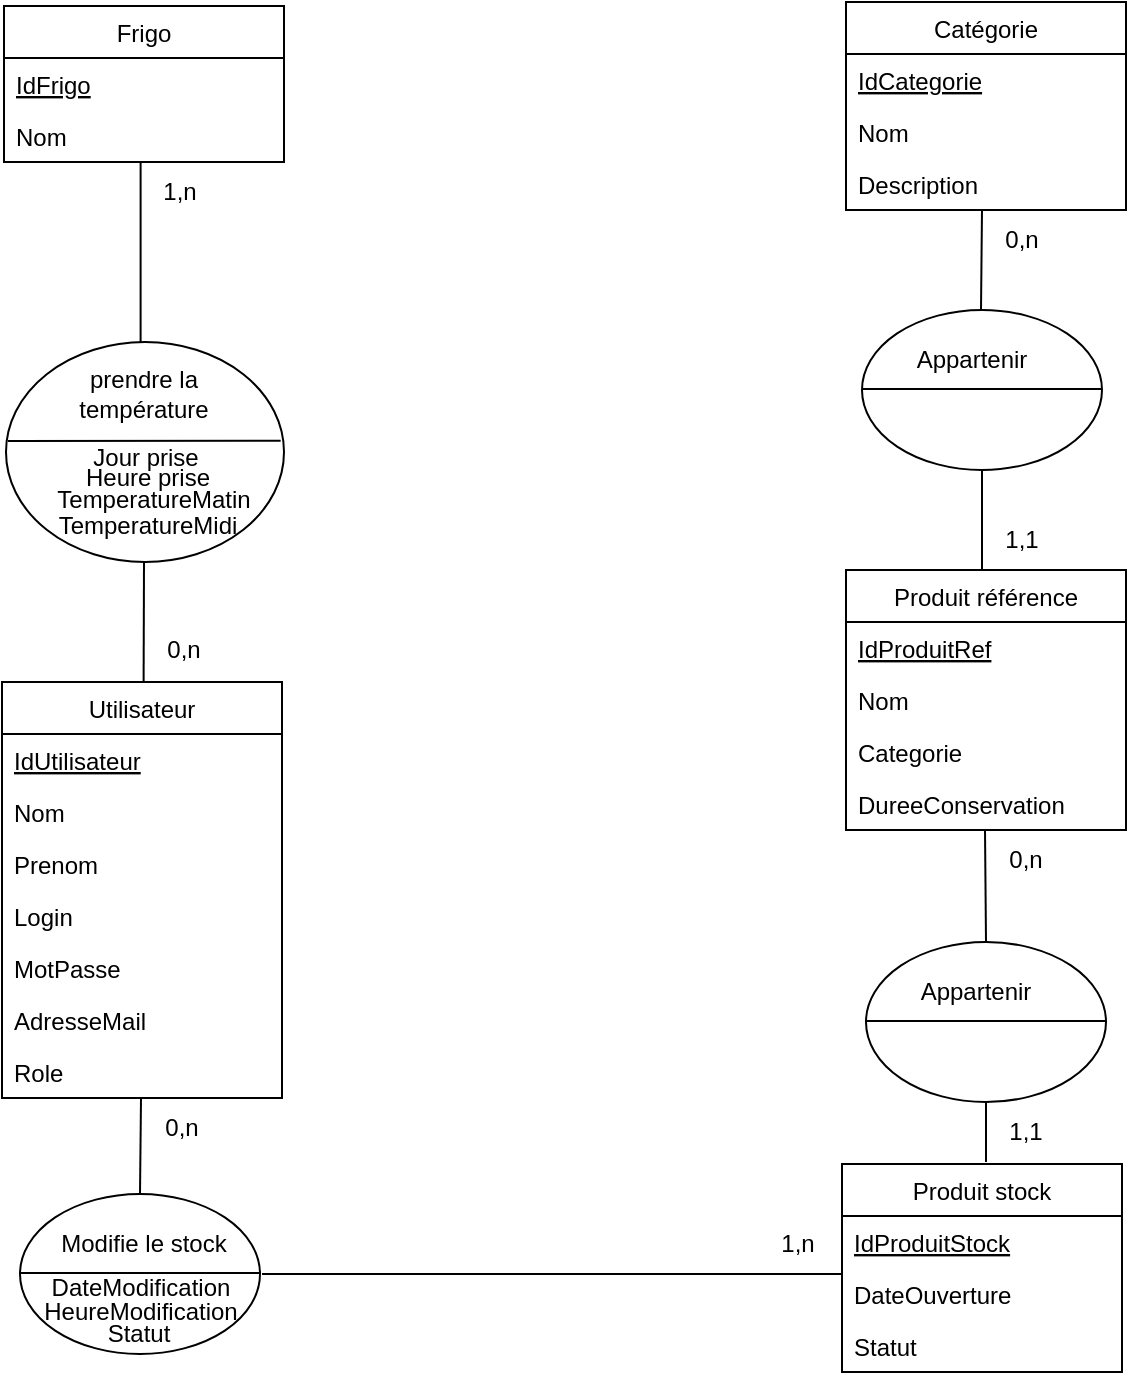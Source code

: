 <mxfile version="20.3.0" type="device"><diagram id="MUysy34x3CBfncez0ufr" name="Page-1"><mxGraphModel dx="275" dy="937" grid="1" gridSize="10" guides="1" tooltips="1" connect="1" arrows="1" fold="1" page="1" pageScale="1" pageWidth="827" pageHeight="1169" math="0" shadow="0"><root><mxCell id="0"/><mxCell id="1" parent="0"/><mxCell id="NTRGQ300d1L7g0f4Dxye-2" value="Utilisateur" style="swimlane;fontStyle=0;childLayout=stackLayout;horizontal=1;startSize=26;fillColor=none;horizontalStack=0;resizeParent=1;resizeParentMax=0;resizeLast=0;collapsible=1;marginBottom=0;" parent="1" vertex="1"><mxGeometry x="920" y="440" width="140" height="208" as="geometry"/></mxCell><mxCell id="NTRGQ300d1L7g0f4Dxye-3" value="IdUtilisateur" style="text;strokeColor=none;fillColor=none;align=left;verticalAlign=top;spacingLeft=4;spacingRight=4;overflow=hidden;rotatable=0;points=[[0,0.5],[1,0.5]];portConstraint=eastwest;fontStyle=4" parent="NTRGQ300d1L7g0f4Dxye-2" vertex="1"><mxGeometry y="26" width="140" height="26" as="geometry"/></mxCell><mxCell id="NTRGQ300d1L7g0f4Dxye-4" value="Nom&#10;" style="text;strokeColor=none;fillColor=none;align=left;verticalAlign=top;spacingLeft=4;spacingRight=4;overflow=hidden;rotatable=0;points=[[0,0.5],[1,0.5]];portConstraint=eastwest;" parent="NTRGQ300d1L7g0f4Dxye-2" vertex="1"><mxGeometry y="52" width="140" height="26" as="geometry"/></mxCell><mxCell id="NTRGQ300d1L7g0f4Dxye-5" value="Prenom" style="text;strokeColor=none;fillColor=none;align=left;verticalAlign=top;spacingLeft=4;spacingRight=4;overflow=hidden;rotatable=0;points=[[0,0.5],[1,0.5]];portConstraint=eastwest;" parent="NTRGQ300d1L7g0f4Dxye-2" vertex="1"><mxGeometry y="78" width="140" height="26" as="geometry"/></mxCell><mxCell id="NTRGQ300d1L7g0f4Dxye-6" value="Login&#10;" style="text;strokeColor=none;fillColor=none;align=left;verticalAlign=top;spacingLeft=4;spacingRight=4;overflow=hidden;rotatable=0;points=[[0,0.5],[1,0.5]];portConstraint=eastwest;" parent="NTRGQ300d1L7g0f4Dxye-2" vertex="1"><mxGeometry y="104" width="140" height="26" as="geometry"/></mxCell><mxCell id="NTRGQ300d1L7g0f4Dxye-7" value="MotPasse" style="text;strokeColor=none;fillColor=none;align=left;verticalAlign=top;spacingLeft=4;spacingRight=4;overflow=hidden;rotatable=0;points=[[0,0.5],[1,0.5]];portConstraint=eastwest;" parent="NTRGQ300d1L7g0f4Dxye-2" vertex="1"><mxGeometry y="130" width="140" height="26" as="geometry"/></mxCell><mxCell id="NTRGQ300d1L7g0f4Dxye-8" value="AdresseMail" style="text;strokeColor=none;fillColor=none;align=left;verticalAlign=top;spacingLeft=4;spacingRight=4;overflow=hidden;rotatable=0;points=[[0,0.5],[1,0.5]];portConstraint=eastwest;" parent="NTRGQ300d1L7g0f4Dxye-2" vertex="1"><mxGeometry y="156" width="140" height="26" as="geometry"/></mxCell><mxCell id="NTRGQ300d1L7g0f4Dxye-9" value="Role" style="text;strokeColor=none;fillColor=none;align=left;verticalAlign=top;spacingLeft=4;spacingRight=4;overflow=hidden;rotatable=0;points=[[0,0.5],[1,0.5]];portConstraint=eastwest;" parent="NTRGQ300d1L7g0f4Dxye-2" vertex="1"><mxGeometry y="182" width="140" height="26" as="geometry"/></mxCell><mxCell id="xQkFzJttqZkX3oCNgM8k-1" value="Produit référence" style="swimlane;fontStyle=0;childLayout=stackLayout;horizontal=1;startSize=26;fillColor=none;horizontalStack=0;resizeParent=1;resizeParentMax=0;resizeLast=0;collapsible=1;marginBottom=0;" parent="1" vertex="1"><mxGeometry x="1342" y="384" width="140" height="130" as="geometry"/></mxCell><mxCell id="xQkFzJttqZkX3oCNgM8k-2" value="IdProduitRef" style="text;strokeColor=none;fillColor=none;align=left;verticalAlign=top;spacingLeft=4;spacingRight=4;overflow=hidden;rotatable=0;points=[[0,0.5],[1,0.5]];portConstraint=eastwest;fontStyle=4" parent="xQkFzJttqZkX3oCNgM8k-1" vertex="1"><mxGeometry y="26" width="140" height="26" as="geometry"/></mxCell><mxCell id="xQkFzJttqZkX3oCNgM8k-3" value="Nom&#10;" style="text;strokeColor=none;fillColor=none;align=left;verticalAlign=top;spacingLeft=4;spacingRight=4;overflow=hidden;rotatable=0;points=[[0,0.5],[1,0.5]];portConstraint=eastwest;" parent="xQkFzJttqZkX3oCNgM8k-1" vertex="1"><mxGeometry y="52" width="140" height="26" as="geometry"/></mxCell><mxCell id="xQkFzJttqZkX3oCNgM8k-4" value="Categorie" style="text;strokeColor=none;fillColor=none;align=left;verticalAlign=top;spacingLeft=4;spacingRight=4;overflow=hidden;rotatable=0;points=[[0,0.5],[1,0.5]];portConstraint=eastwest;" parent="xQkFzJttqZkX3oCNgM8k-1" vertex="1"><mxGeometry y="78" width="140" height="26" as="geometry"/></mxCell><mxCell id="xQkFzJttqZkX3oCNgM8k-99" value="DureeConservation " style="text;strokeColor=none;fillColor=none;align=left;verticalAlign=top;spacingLeft=4;spacingRight=4;overflow=hidden;rotatable=0;points=[[0,0.5],[1,0.5]];portConstraint=eastwest;" parent="xQkFzJttqZkX3oCNgM8k-1" vertex="1"><mxGeometry y="104" width="140" height="26" as="geometry"/></mxCell><mxCell id="xQkFzJttqZkX3oCNgM8k-9" value="Produit stock" style="swimlane;fontStyle=0;childLayout=stackLayout;horizontal=1;startSize=26;fillColor=none;horizontalStack=0;resizeParent=1;resizeParentMax=0;resizeLast=0;collapsible=1;marginBottom=0;" parent="1" vertex="1"><mxGeometry x="1340" y="681" width="140" height="104" as="geometry"/></mxCell><mxCell id="xQkFzJttqZkX3oCNgM8k-10" value="IdProduitStock" style="text;strokeColor=none;fillColor=none;align=left;verticalAlign=top;spacingLeft=4;spacingRight=4;overflow=hidden;rotatable=0;points=[[0,0.5],[1,0.5]];portConstraint=eastwest;fontStyle=4" parent="xQkFzJttqZkX3oCNgM8k-9" vertex="1"><mxGeometry y="26" width="140" height="26" as="geometry"/></mxCell><mxCell id="xQkFzJttqZkX3oCNgM8k-11" value="DateOuverture" style="text;strokeColor=none;fillColor=none;align=left;verticalAlign=top;spacingLeft=4;spacingRight=4;overflow=hidden;rotatable=0;points=[[0,0.5],[1,0.5]];portConstraint=eastwest;" parent="xQkFzJttqZkX3oCNgM8k-9" vertex="1"><mxGeometry y="52" width="140" height="26" as="geometry"/></mxCell><mxCell id="xQkFzJttqZkX3oCNgM8k-12" value="Statut" style="text;strokeColor=none;fillColor=none;align=left;verticalAlign=top;spacingLeft=4;spacingRight=4;overflow=hidden;rotatable=0;points=[[0,0.5],[1,0.5]];portConstraint=eastwest;" parent="xQkFzJttqZkX3oCNgM8k-9" vertex="1"><mxGeometry y="78" width="140" height="26" as="geometry"/></mxCell><mxCell id="xQkFzJttqZkX3oCNgM8k-20" value="" style="ellipse;whiteSpace=wrap;html=1;" parent="1" vertex="1"><mxGeometry x="1352" y="570" width="120" height="80" as="geometry"/></mxCell><mxCell id="xQkFzJttqZkX3oCNgM8k-21" value="" style="endArrow=none;html=1;rounded=0;" parent="1" edge="1"><mxGeometry width="50" height="50" relative="1" as="geometry"><mxPoint x="1352" y="609.5" as="sourcePoint"/><mxPoint x="1472" y="609.5" as="targetPoint"/></mxGeometry></mxCell><mxCell id="xQkFzJttqZkX3oCNgM8k-22" value="Appartenir" style="text;html=1;strokeColor=none;fillColor=none;align=center;verticalAlign=middle;whiteSpace=wrap;rounded=0;" parent="1" vertex="1"><mxGeometry x="1362" y="580" width="90" height="30" as="geometry"/></mxCell><mxCell id="xQkFzJttqZkX3oCNgM8k-23" value="" style="endArrow=none;html=1;rounded=0;entryX=0.5;entryY=1;entryDx=0;entryDy=0;exitX=0;exitY=1;exitDx=0;exitDy=0;" parent="1" source="xQkFzJttqZkX3oCNgM8k-27" target="xQkFzJttqZkX3oCNgM8k-20" edge="1"><mxGeometry width="50" height="50" relative="1" as="geometry"><mxPoint x="1412" y="774" as="sourcePoint"/><mxPoint x="1412" y="704" as="targetPoint"/></mxGeometry></mxCell><mxCell id="xQkFzJttqZkX3oCNgM8k-24" value="" style="endArrow=none;html=1;rounded=0;entryX=0.5;entryY=1;entryDx=0;entryDy=0;" parent="1" edge="1"><mxGeometry width="50" height="50" relative="1" as="geometry"><mxPoint x="1412" y="570" as="sourcePoint"/><mxPoint x="1411.5" y="514" as="targetPoint"/></mxGeometry></mxCell><mxCell id="xQkFzJttqZkX3oCNgM8k-27" value="1,1" style="text;html=1;strokeColor=none;fillColor=none;align=center;verticalAlign=middle;whiteSpace=wrap;rounded=0;" parent="1" vertex="1"><mxGeometry x="1412" y="650" width="40" height="30" as="geometry"/></mxCell><mxCell id="xQkFzJttqZkX3oCNgM8k-28" value="0,n" style="text;html=1;strokeColor=none;fillColor=none;align=center;verticalAlign=middle;whiteSpace=wrap;rounded=0;" parent="1" vertex="1"><mxGeometry x="1412" y="514" width="40" height="30" as="geometry"/></mxCell><mxCell id="xQkFzJttqZkX3oCNgM8k-57" value="" style="endArrow=none;html=1;rounded=0;entryX=0.5;entryY=1;entryDx=0;entryDy=0;exitX=0.5;exitY=0;exitDx=0;exitDy=0;" parent="1" source="xQkFzJttqZkX3oCNgM8k-86" edge="1"><mxGeometry width="50" height="50" relative="1" as="geometry"><mxPoint x="1000" y="690" as="sourcePoint"/><mxPoint x="989.5" y="648" as="targetPoint"/></mxGeometry></mxCell><mxCell id="xQkFzJttqZkX3oCNgM8k-58" value="" style="endArrow=none;html=1;rounded=0;" parent="1" edge="1"><mxGeometry width="50" height="50" relative="1" as="geometry"><mxPoint x="1050" y="736" as="sourcePoint"/><mxPoint x="1340" y="736" as="targetPoint"/></mxGeometry></mxCell><mxCell id="xQkFzJttqZkX3oCNgM8k-59" value="0,n" style="text;html=1;strokeColor=none;fillColor=none;align=center;verticalAlign=middle;whiteSpace=wrap;rounded=0;" parent="1" vertex="1"><mxGeometry x="990" y="648" width="40" height="30" as="geometry"/></mxCell><mxCell id="xQkFzJttqZkX3oCNgM8k-60" value="1,n" style="text;html=1;strokeColor=none;fillColor=none;align=center;verticalAlign=middle;whiteSpace=wrap;rounded=0;" parent="1" vertex="1"><mxGeometry x="1298" y="706" width="40" height="30" as="geometry"/></mxCell><mxCell id="xQkFzJttqZkX3oCNgM8k-68" value="Frigo" style="swimlane;fontStyle=0;childLayout=stackLayout;horizontal=1;startSize=26;fillColor=none;horizontalStack=0;resizeParent=1;resizeParentMax=0;resizeLast=0;collapsible=1;marginBottom=0;" parent="1" vertex="1"><mxGeometry x="921" y="102" width="140" height="78" as="geometry"/></mxCell><mxCell id="xQkFzJttqZkX3oCNgM8k-69" value="IdFrigo" style="text;strokeColor=none;fillColor=none;align=left;verticalAlign=top;spacingLeft=4;spacingRight=4;overflow=hidden;rotatable=0;points=[[0,0.5],[1,0.5]];portConstraint=eastwest;fontStyle=4" parent="xQkFzJttqZkX3oCNgM8k-68" vertex="1"><mxGeometry y="26" width="140" height="26" as="geometry"/></mxCell><mxCell id="xQkFzJttqZkX3oCNgM8k-70" value="Nom" style="text;strokeColor=none;fillColor=none;align=left;verticalAlign=top;spacingLeft=4;spacingRight=4;overflow=hidden;rotatable=0;points=[[0,0.5],[1,0.5]];portConstraint=eastwest;" parent="xQkFzJttqZkX3oCNgM8k-68" vertex="1"><mxGeometry y="52" width="140" height="26" as="geometry"/></mxCell><mxCell id="xQkFzJttqZkX3oCNgM8k-72" value="" style="ellipse;whiteSpace=wrap;html=1;" parent="1" vertex="1"><mxGeometry x="922" y="270" width="139" height="110" as="geometry"/></mxCell><mxCell id="xQkFzJttqZkX3oCNgM8k-73" value="" style="endArrow=none;html=1;rounded=0;entryX=0.988;entryY=0.449;entryDx=0;entryDy=0;entryPerimeter=0;" parent="1" target="xQkFzJttqZkX3oCNgM8k-72" edge="1"><mxGeometry width="50" height="50" relative="1" as="geometry"><mxPoint x="923" y="319.5" as="sourcePoint"/><mxPoint x="1043" y="319.5" as="targetPoint"/></mxGeometry></mxCell><mxCell id="xQkFzJttqZkX3oCNgM8k-74" value="0,n" style="text;html=1;strokeColor=none;fillColor=none;align=center;verticalAlign=middle;whiteSpace=wrap;rounded=0;" parent="1" vertex="1"><mxGeometry x="991" y="409" width="40" height="30" as="geometry"/></mxCell><mxCell id="xQkFzJttqZkX3oCNgM8k-75" value="prendre la température" style="text;html=1;strokeColor=none;fillColor=none;align=center;verticalAlign=middle;whiteSpace=wrap;rounded=0;" parent="1" vertex="1"><mxGeometry x="941" y="281" width="100" height="30" as="geometry"/></mxCell><mxCell id="xQkFzJttqZkX3oCNgM8k-76" value="Jour prise" style="text;html=1;strokeColor=none;fillColor=none;align=center;verticalAlign=middle;whiteSpace=wrap;rounded=0;" parent="1" vertex="1"><mxGeometry x="957" y="318" width="70" height="19" as="geometry"/></mxCell><mxCell id="xQkFzJttqZkX3oCNgM8k-78" value="Heure prise" style="text;html=1;strokeColor=none;fillColor=none;align=center;verticalAlign=middle;whiteSpace=wrap;rounded=0;" parent="1" vertex="1"><mxGeometry x="958" y="323" width="70" height="30" as="geometry"/></mxCell><mxCell id="xQkFzJttqZkX3oCNgM8k-79" value="TemperatureMatin" style="text;html=1;strokeColor=none;fillColor=none;align=center;verticalAlign=middle;whiteSpace=wrap;rounded=0;" parent="1" vertex="1"><mxGeometry x="932" y="338" width="128" height="21" as="geometry"/></mxCell><mxCell id="xQkFzJttqZkX3oCNgM8k-86" value="" style="ellipse;whiteSpace=wrap;html=1;" parent="1" vertex="1"><mxGeometry x="929" y="696" width="120" height="80" as="geometry"/></mxCell><mxCell id="xQkFzJttqZkX3oCNgM8k-87" value="" style="endArrow=none;html=1;rounded=0;" parent="1" edge="1"><mxGeometry width="50" height="50" relative="1" as="geometry"><mxPoint x="929" y="735.5" as="sourcePoint"/><mxPoint x="1049" y="735.5" as="targetPoint"/></mxGeometry></mxCell><mxCell id="xQkFzJttqZkX3oCNgM8k-88" value="Modifie le stock" style="text;html=1;strokeColor=none;fillColor=none;align=center;verticalAlign=middle;whiteSpace=wrap;rounded=0;" parent="1" vertex="1"><mxGeometry x="946" y="706" width="90" height="30" as="geometry"/></mxCell><mxCell id="xQkFzJttqZkX3oCNgM8k-89" value="DateModification" style="text;html=1;strokeColor=none;fillColor=none;align=center;verticalAlign=middle;whiteSpace=wrap;rounded=0;" parent="1" vertex="1"><mxGeometry x="942" y="731" width="95" height="24" as="geometry"/></mxCell><mxCell id="xQkFzJttqZkX3oCNgM8k-90" value="Statut" style="text;html=1;strokeColor=none;fillColor=none;align=center;verticalAlign=middle;whiteSpace=wrap;rounded=0;" parent="1" vertex="1"><mxGeometry x="944" y="757" width="89" height="18" as="geometry"/></mxCell><mxCell id="xQkFzJttqZkX3oCNgM8k-91" value="HeureModification" style="text;html=1;strokeColor=none;fillColor=none;align=center;verticalAlign=middle;whiteSpace=wrap;rounded=0;" parent="1" vertex="1"><mxGeometry x="931.5" y="747" width="115" height="16" as="geometry"/></mxCell><mxCell id="xQkFzJttqZkX3oCNgM8k-92" value="" style="endArrow=none;html=1;rounded=0;" parent="1" edge="1"><mxGeometry width="50" height="50" relative="1" as="geometry"><mxPoint x="990.8" y="440" as="sourcePoint"/><mxPoint x="991" y="380" as="targetPoint"/></mxGeometry></mxCell><mxCell id="xQkFzJttqZkX3oCNgM8k-93" value="" style="endArrow=none;html=1;rounded=0;entryX=0.5;entryY=1;entryDx=0;entryDy=0;" parent="1" edge="1"><mxGeometry width="50" height="50" relative="1" as="geometry"><mxPoint x="989.3" y="270" as="sourcePoint"/><mxPoint x="989.3" y="180" as="targetPoint"/></mxGeometry></mxCell><mxCell id="xQkFzJttqZkX3oCNgM8k-94" value="1,n" style="text;html=1;strokeColor=none;fillColor=none;align=center;verticalAlign=middle;whiteSpace=wrap;rounded=0;" parent="1" vertex="1"><mxGeometry x="989" y="180" width="40" height="30" as="geometry"/></mxCell><mxCell id="xQkFzJttqZkX3oCNgM8k-100" value="Catégorie" style="swimlane;fontStyle=0;childLayout=stackLayout;horizontal=1;startSize=26;fillColor=none;horizontalStack=0;resizeParent=1;resizeParentMax=0;resizeLast=0;collapsible=1;marginBottom=0;" parent="1" vertex="1"><mxGeometry x="1342" y="100" width="140" height="104" as="geometry"/></mxCell><mxCell id="xQkFzJttqZkX3oCNgM8k-101" value="IdCategorie" style="text;strokeColor=none;fillColor=none;align=left;verticalAlign=top;spacingLeft=4;spacingRight=4;overflow=hidden;rotatable=0;points=[[0,0.5],[1,0.5]];portConstraint=eastwest;fontStyle=4" parent="xQkFzJttqZkX3oCNgM8k-100" vertex="1"><mxGeometry y="26" width="140" height="26" as="geometry"/></mxCell><mxCell id="xQkFzJttqZkX3oCNgM8k-102" value="Nom&#10;" style="text;strokeColor=none;fillColor=none;align=left;verticalAlign=top;spacingLeft=4;spacingRight=4;overflow=hidden;rotatable=0;points=[[0,0.5],[1,0.5]];portConstraint=eastwest;" parent="xQkFzJttqZkX3oCNgM8k-100" vertex="1"><mxGeometry y="52" width="140" height="26" as="geometry"/></mxCell><mxCell id="xQkFzJttqZkX3oCNgM8k-103" value="Description" style="text;strokeColor=none;fillColor=none;align=left;verticalAlign=top;spacingLeft=4;spacingRight=4;overflow=hidden;rotatable=0;points=[[0,0.5],[1,0.5]];portConstraint=eastwest;" parent="xQkFzJttqZkX3oCNgM8k-100" vertex="1"><mxGeometry y="78" width="140" height="26" as="geometry"/></mxCell><mxCell id="xQkFzJttqZkX3oCNgM8k-105" value="" style="ellipse;whiteSpace=wrap;html=1;" parent="1" vertex="1"><mxGeometry x="1350" y="254" width="120" height="80" as="geometry"/></mxCell><mxCell id="xQkFzJttqZkX3oCNgM8k-106" value="" style="endArrow=none;html=1;rounded=0;" parent="1" edge="1"><mxGeometry width="50" height="50" relative="1" as="geometry"><mxPoint x="1350" y="293.5" as="sourcePoint"/><mxPoint x="1470" y="293.5" as="targetPoint"/></mxGeometry></mxCell><mxCell id="xQkFzJttqZkX3oCNgM8k-107" value="Appartenir" style="text;html=1;strokeColor=none;fillColor=none;align=center;verticalAlign=middle;whiteSpace=wrap;rounded=0;" parent="1" vertex="1"><mxGeometry x="1360" y="264" width="90" height="30" as="geometry"/></mxCell><mxCell id="xQkFzJttqZkX3oCNgM8k-108" value="" style="endArrow=none;html=1;rounded=0;entryX=0.5;entryY=1;entryDx=0;entryDy=0;" parent="1" target="xQkFzJttqZkX3oCNgM8k-105" edge="1"><mxGeometry width="50" height="50" relative="1" as="geometry"><mxPoint x="1410" y="384" as="sourcePoint"/><mxPoint x="1410" y="354" as="targetPoint"/></mxGeometry></mxCell><mxCell id="xQkFzJttqZkX3oCNgM8k-109" value="" style="endArrow=none;html=1;rounded=0;" parent="1" edge="1"><mxGeometry width="50" height="50" relative="1" as="geometry"><mxPoint x="1409.5" y="254" as="sourcePoint"/><mxPoint x="1410" y="204" as="targetPoint"/></mxGeometry></mxCell><mxCell id="xQkFzJttqZkX3oCNgM8k-110" value="1,1" style="text;html=1;strokeColor=none;fillColor=none;align=center;verticalAlign=middle;whiteSpace=wrap;rounded=0;" parent="1" vertex="1"><mxGeometry x="1410" y="354" width="40" height="30" as="geometry"/></mxCell><mxCell id="xQkFzJttqZkX3oCNgM8k-111" value="0,n" style="text;html=1;strokeColor=none;fillColor=none;align=center;verticalAlign=middle;whiteSpace=wrap;rounded=0;" parent="1" vertex="1"><mxGeometry x="1410" y="204" width="40" height="30" as="geometry"/></mxCell><mxCell id="xQkFzJttqZkX3oCNgM8k-112" value="TemperatureMidi" style="text;html=1;strokeColor=none;fillColor=none;align=center;verticalAlign=middle;whiteSpace=wrap;rounded=0;" parent="1" vertex="1"><mxGeometry x="929" y="351" width="128" height="21" as="geometry"/></mxCell></root></mxGraphModel></diagram></mxfile>